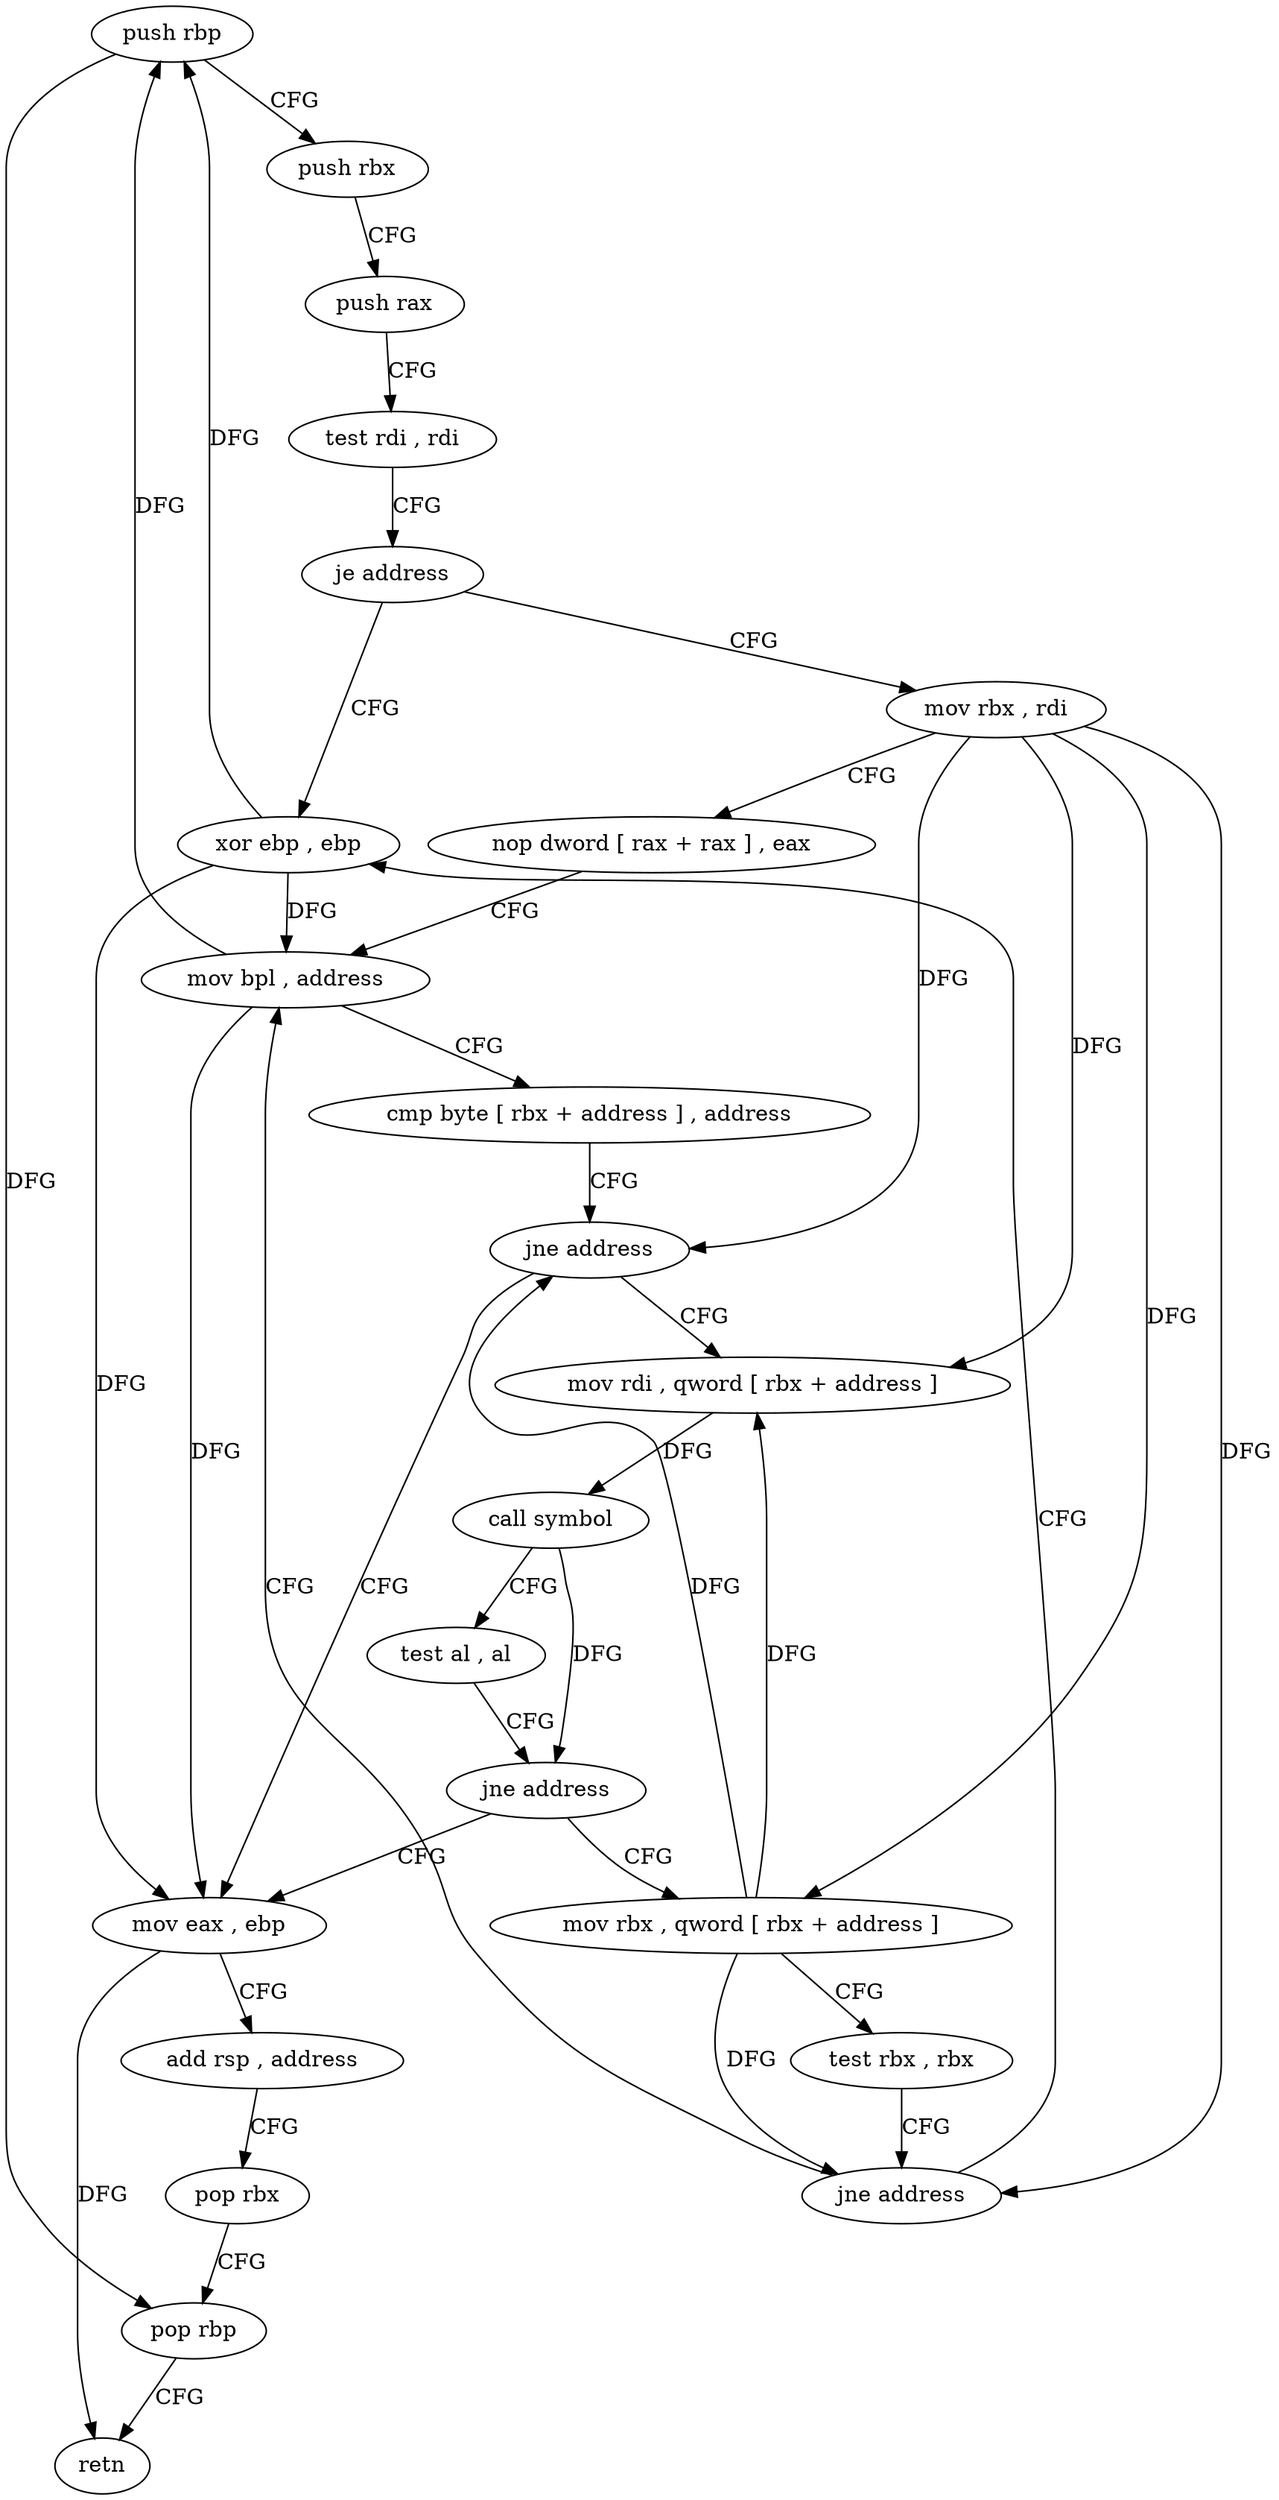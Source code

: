 digraph "func" {
"4226048" [label = "push rbp" ]
"4226049" [label = "push rbx" ]
"4226050" [label = "push rax" ]
"4226051" [label = "test rdi , rdi" ]
"4226054" [label = "je address" ]
"4226101" [label = "xor ebp , ebp" ]
"4226056" [label = "mov rbx , rdi" ]
"4226103" [label = "mov eax , ebp" ]
"4226059" [label = "nop dword [ rax + rax ] , eax" ]
"4226064" [label = "mov bpl , address" ]
"4226105" [label = "add rsp , address" ]
"4226109" [label = "pop rbx" ]
"4226110" [label = "pop rbp" ]
"4226111" [label = "retn" ]
"4226073" [label = "mov rdi , qword [ rbx + address ]" ]
"4226080" [label = "call symbol" ]
"4226085" [label = "test al , al" ]
"4226087" [label = "jne address" ]
"4226089" [label = "mov rbx , qword [ rbx + address ]" ]
"4226096" [label = "test rbx , rbx" ]
"4226099" [label = "jne address" ]
"4226067" [label = "cmp byte [ rbx + address ] , address" ]
"4226071" [label = "jne address" ]
"4226048" -> "4226049" [ label = "CFG" ]
"4226048" -> "4226110" [ label = "DFG" ]
"4226049" -> "4226050" [ label = "CFG" ]
"4226050" -> "4226051" [ label = "CFG" ]
"4226051" -> "4226054" [ label = "CFG" ]
"4226054" -> "4226101" [ label = "CFG" ]
"4226054" -> "4226056" [ label = "CFG" ]
"4226101" -> "4226103" [ label = "DFG" ]
"4226101" -> "4226048" [ label = "DFG" ]
"4226101" -> "4226064" [ label = "DFG" ]
"4226056" -> "4226059" [ label = "CFG" ]
"4226056" -> "4226071" [ label = "DFG" ]
"4226056" -> "4226073" [ label = "DFG" ]
"4226056" -> "4226089" [ label = "DFG" ]
"4226056" -> "4226099" [ label = "DFG" ]
"4226103" -> "4226105" [ label = "CFG" ]
"4226103" -> "4226111" [ label = "DFG" ]
"4226059" -> "4226064" [ label = "CFG" ]
"4226064" -> "4226067" [ label = "CFG" ]
"4226064" -> "4226048" [ label = "DFG" ]
"4226064" -> "4226103" [ label = "DFG" ]
"4226105" -> "4226109" [ label = "CFG" ]
"4226109" -> "4226110" [ label = "CFG" ]
"4226110" -> "4226111" [ label = "CFG" ]
"4226073" -> "4226080" [ label = "DFG" ]
"4226080" -> "4226085" [ label = "CFG" ]
"4226080" -> "4226087" [ label = "DFG" ]
"4226085" -> "4226087" [ label = "CFG" ]
"4226087" -> "4226103" [ label = "CFG" ]
"4226087" -> "4226089" [ label = "CFG" ]
"4226089" -> "4226096" [ label = "CFG" ]
"4226089" -> "4226071" [ label = "DFG" ]
"4226089" -> "4226073" [ label = "DFG" ]
"4226089" -> "4226099" [ label = "DFG" ]
"4226096" -> "4226099" [ label = "CFG" ]
"4226099" -> "4226064" [ label = "CFG" ]
"4226099" -> "4226101" [ label = "CFG" ]
"4226067" -> "4226071" [ label = "CFG" ]
"4226071" -> "4226103" [ label = "CFG" ]
"4226071" -> "4226073" [ label = "CFG" ]
}

